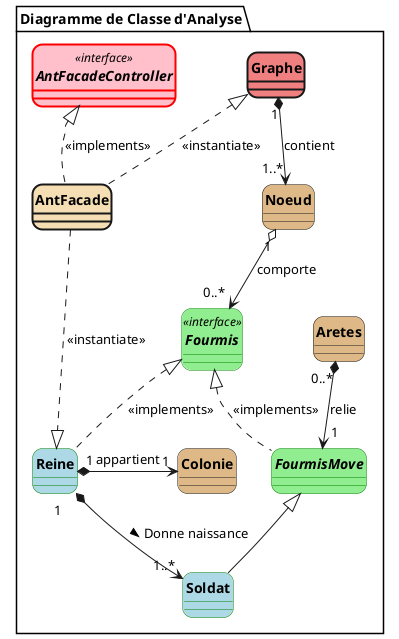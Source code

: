 @startuml
'https://plantuml.com/class-diagram

skinparam style strictuml
skinparam classAttributeIconSize 0
skinparam classFontStyle Bold
skinparam roundcorner 20
hide enum methods

package "Diagramme de Classe d'Analyse" <<Folder>> {
    interface AntFacadeController <<interface>> #pink ##[bold]red {}

    class Graphe #lightcoral;line.bold {}

    class Colonie #burlywood {}

    class Noeud #burlywood {}

    class AntFacade #back:Wheat;line.bold {}

    class Aretes #burlywood {}

    interface Fourmis <<interface>> #lightgreen;line:green {}

    class Reine #lightblue;line:green {}

    abstract class FourmisMove #lightgreen;line:green {}

    class Soldat #lightblue;line:green {}
}

AntFacadeController <|.. AntFacade : <<implements>>
AntFacade .up.|> Graphe : <<instantiate>>
AntFacade ..|> Reine : <<instantiate>>

Graphe "1" *--> "1..*" Noeud : contient

FourmisMove "\t\t\t\t1" <--up* "0..*" Aretes : relie
Reine "1" *-right> "1" Colonie : appartient
Noeud "1" o--> "0..*\t" Fourmis : comporte
Fourmis <|.. Reine : <<implements>>
Fourmis <|.. FourmisMove : <<implements>>
FourmisMove <|-- Soldat
Reine "\t\t\t\t\t\t1" *-> "1..*" Soldat : Donne naissance >

@enduml